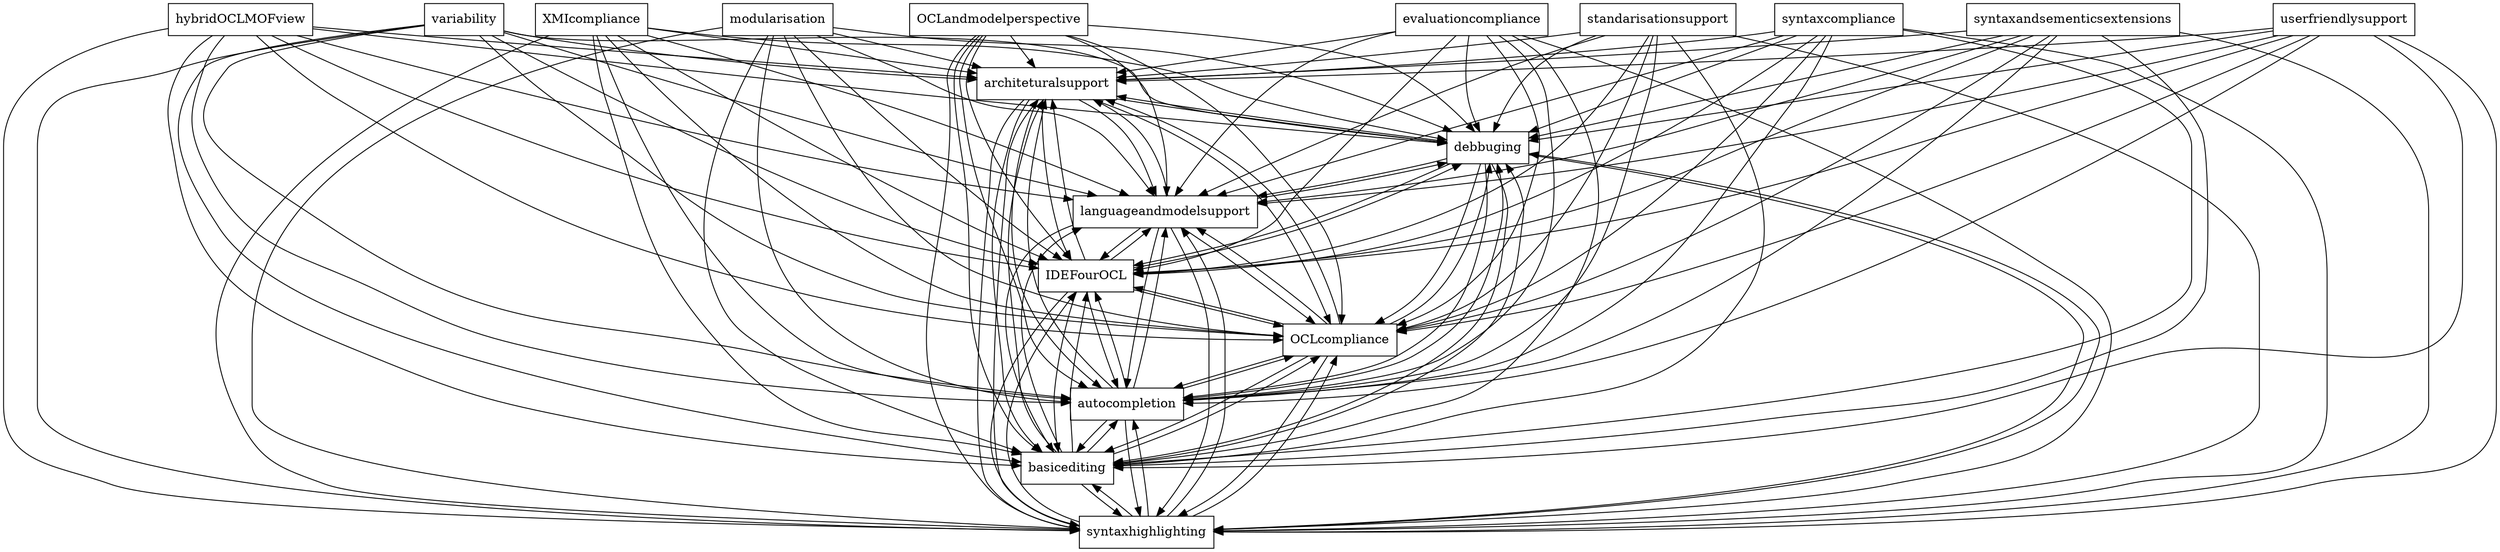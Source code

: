 digraph{
graph [rankdir=TB];
node [shape=box];
edge [arrowhead=normal];
0[label="OCLandmodelperspective",]
1[label="architeturalsupport",]
2[label="variability",]
3[label="debbuging",]
4[label="syntaxhighlighting",]
5[label="syntaxandsementicsextensions",]
6[label="basicediting",]
7[label="modularisation",]
8[label="XMIcompliance",]
9[label="standarisationsupport",]
10[label="autocompletion",]
11[label="OCLcompliance",]
12[label="IDEFourOCL",]
13[label="syntaxcompliance",]
14[label="hybridOCLMOFview",]
15[label="userfriendlysupport",]
16[label="evaluationcompliance",]
17[label="languageandmodelsupport",]
0->1[label="",]
0->3[label="",]
0->4[label="",]
0->6[label="",]
0->10[label="",]
0->11[label="",]
0->12[label="",]
0->17[label="",]
1->3[label="",]
1->4[label="",]
1->6[label="",]
1->10[label="",]
1->11[label="",]
1->12[label="",]
1->17[label="",]
2->1[label="",]
2->3[label="",]
2->4[label="",]
2->6[label="",]
2->10[label="",]
2->11[label="",]
2->12[label="",]
2->17[label="",]
3->1[label="",]
3->4[label="",]
3->6[label="",]
3->10[label="",]
3->11[label="",]
3->12[label="",]
3->17[label="",]
4->1[label="",]
4->3[label="",]
4->6[label="",]
4->10[label="",]
4->11[label="",]
4->12[label="",]
4->17[label="",]
5->1[label="",]
5->3[label="",]
5->4[label="",]
5->6[label="",]
5->10[label="",]
5->11[label="",]
5->12[label="",]
5->17[label="",]
6->1[label="",]
6->3[label="",]
6->4[label="",]
6->10[label="",]
6->11[label="",]
6->12[label="",]
6->17[label="",]
7->1[label="",]
7->3[label="",]
7->4[label="",]
7->6[label="",]
7->10[label="",]
7->11[label="",]
7->12[label="",]
7->17[label="",]
8->1[label="",]
8->3[label="",]
8->4[label="",]
8->6[label="",]
8->10[label="",]
8->11[label="",]
8->12[label="",]
8->17[label="",]
9->1[label="",]
9->3[label="",]
9->4[label="",]
9->6[label="",]
9->10[label="",]
9->11[label="",]
9->12[label="",]
9->17[label="",]
10->1[label="",]
10->3[label="",]
10->4[label="",]
10->6[label="",]
10->11[label="",]
10->12[label="",]
10->17[label="",]
11->1[label="",]
11->3[label="",]
11->4[label="",]
11->6[label="",]
11->10[label="",]
11->12[label="",]
11->17[label="",]
12->1[label="",]
12->3[label="",]
12->4[label="",]
12->6[label="",]
12->10[label="",]
12->11[label="",]
12->17[label="",]
13->1[label="",]
13->3[label="",]
13->4[label="",]
13->6[label="",]
13->10[label="",]
13->11[label="",]
13->12[label="",]
13->17[label="",]
14->1[label="",]
14->3[label="",]
14->4[label="",]
14->6[label="",]
14->10[label="",]
14->11[label="",]
14->12[label="",]
14->17[label="",]
15->1[label="",]
15->3[label="",]
15->4[label="",]
15->6[label="",]
15->10[label="",]
15->11[label="",]
15->12[label="",]
15->17[label="",]
16->1[label="",]
16->3[label="",]
16->4[label="",]
16->6[label="",]
16->10[label="",]
16->11[label="",]
16->12[label="",]
16->17[label="",]
17->1[label="",]
17->3[label="",]
17->4[label="",]
17->6[label="",]
17->10[label="",]
17->11[label="",]
17->12[label="",]
}
